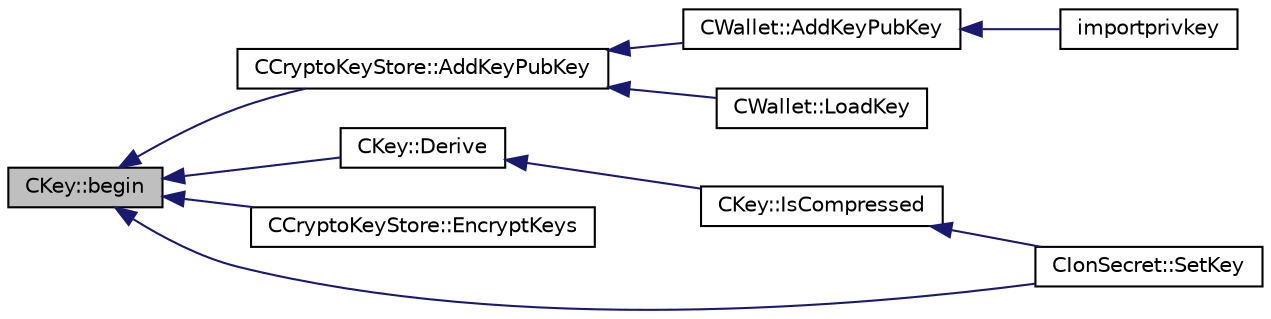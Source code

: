 digraph "CKey::begin"
{
  edge [fontname="Helvetica",fontsize="10",labelfontname="Helvetica",labelfontsize="10"];
  node [fontname="Helvetica",fontsize="10",shape=record];
  rankdir="LR";
  Node23 [label="CKey::begin",height=0.2,width=0.4,color="black", fillcolor="grey75", style="filled", fontcolor="black"];
  Node23 -> Node24 [dir="back",color="midnightblue",fontsize="10",style="solid",fontname="Helvetica"];
  Node24 [label="CIonSecret::SetKey",height=0.2,width=0.4,color="black", fillcolor="white", style="filled",URL="$class_c_ion_secret.html#af28cc32f79cc793418e810e8ae12e25e"];
  Node23 -> Node25 [dir="back",color="midnightblue",fontsize="10",style="solid",fontname="Helvetica"];
  Node25 [label="CCryptoKeyStore::AddKeyPubKey",height=0.2,width=0.4,color="black", fillcolor="white", style="filled",URL="$class_c_crypto_key_store.html#a340109b8673267676a34664a76ed3274"];
  Node25 -> Node26 [dir="back",color="midnightblue",fontsize="10",style="solid",fontname="Helvetica"];
  Node26 [label="CWallet::AddKeyPubKey",height=0.2,width=0.4,color="black", fillcolor="white", style="filled",URL="$class_c_wallet.html#a3240da36cd717146296969227a3e0bd5"];
  Node26 -> Node27 [dir="back",color="midnightblue",fontsize="10",style="solid",fontname="Helvetica"];
  Node27 [label="importprivkey",height=0.2,width=0.4,color="black", fillcolor="white", style="filled",URL="$rpcdump_8cpp.html#a3a6fdb974fce01220a895393d444e981"];
  Node25 -> Node28 [dir="back",color="midnightblue",fontsize="10",style="solid",fontname="Helvetica"];
  Node28 [label="CWallet::LoadKey",height=0.2,width=0.4,color="black", fillcolor="white", style="filled",URL="$class_c_wallet.html#a439bab81d7989f91a4f0909960516eea"];
  Node23 -> Node29 [dir="back",color="midnightblue",fontsize="10",style="solid",fontname="Helvetica"];
  Node29 [label="CCryptoKeyStore::EncryptKeys",height=0.2,width=0.4,color="black", fillcolor="white", style="filled",URL="$class_c_crypto_key_store.html#a8c0f6b63fb04193df16243c4459b7c61"];
  Node23 -> Node30 [dir="back",color="midnightblue",fontsize="10",style="solid",fontname="Helvetica"];
  Node30 [label="CKey::Derive",height=0.2,width=0.4,color="black", fillcolor="white", style="filled",URL="$class_c_key.html#a5166e6f49c17c3ad47ac0fa89305307b"];
  Node30 -> Node31 [dir="back",color="midnightblue",fontsize="10",style="solid",fontname="Helvetica"];
  Node31 [label="CKey::IsCompressed",height=0.2,width=0.4,color="black", fillcolor="white", style="filled",URL="$class_c_key.html#a96b017433a65335775cf3807d73f85ce"];
  Node31 -> Node24 [dir="back",color="midnightblue",fontsize="10",style="solid",fontname="Helvetica"];
}
